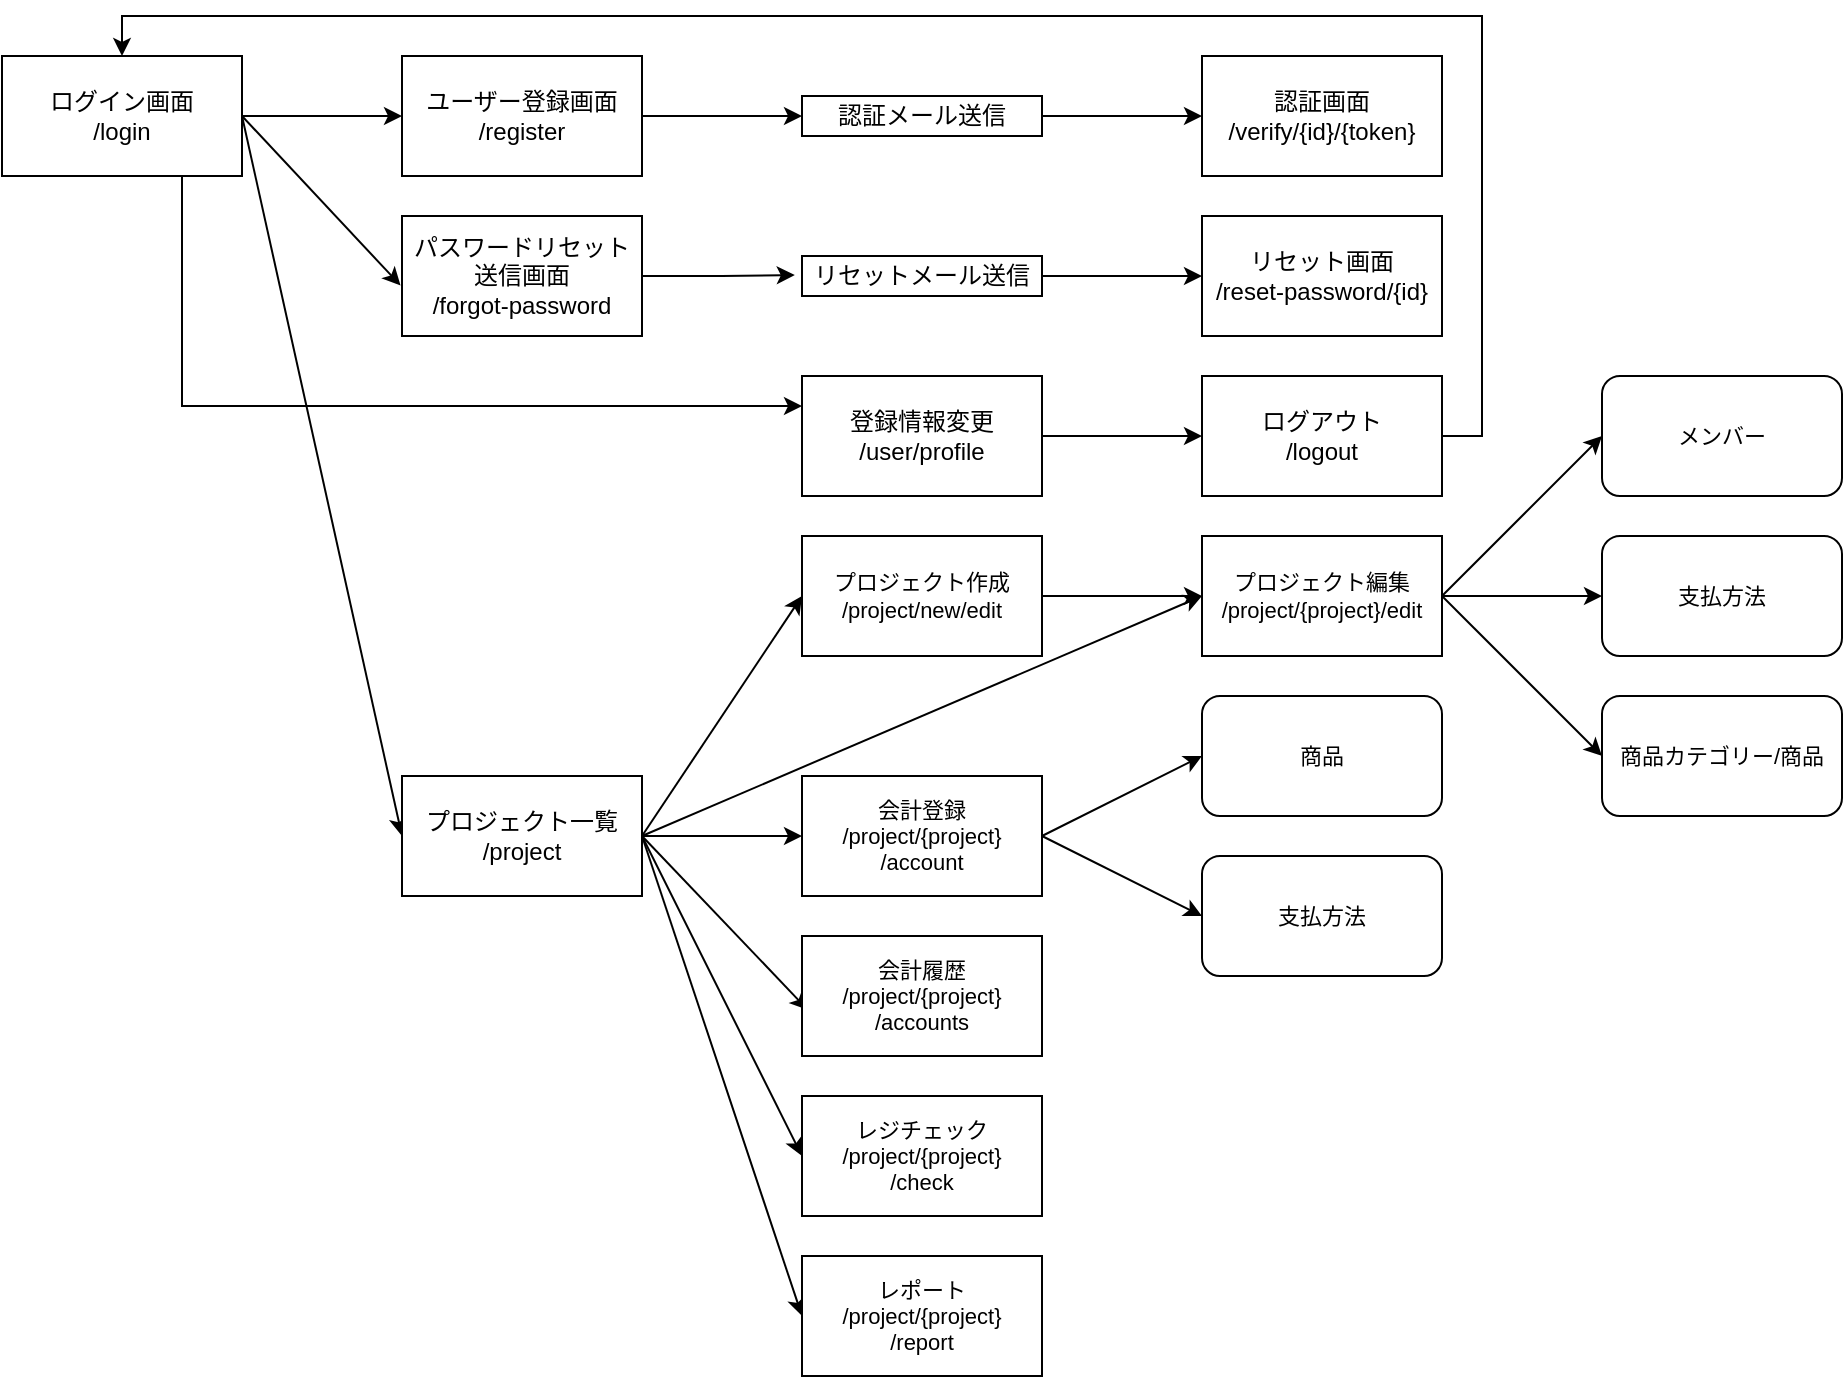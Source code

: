 <mxfile version="21.7.4" type="github">
  <diagram name="ページ1" id="rvhZL-t9ZAEdp0vIsql-">
    <mxGraphModel dx="1793" dy="938" grid="1" gridSize="10" guides="1" tooltips="1" connect="1" arrows="1" fold="1" page="1" pageScale="1" pageWidth="1654" pageHeight="1169" math="0" shadow="0">
      <root>
        <mxCell id="0" />
        <mxCell id="1" parent="0" />
        <mxCell id="9mrHt0dbCBhxYeRSQOHm-1" style="edgeStyle=orthogonalEdgeStyle;rounded=0;orthogonalLoop=1;jettySize=auto;html=1;exitX=1;exitY=0.5;exitDx=0;exitDy=0;entryX=0;entryY=0.5;entryDx=0;entryDy=0;" parent="1" source="9mrHt0dbCBhxYeRSQOHm-4" target="9mrHt0dbCBhxYeRSQOHm-6" edge="1">
          <mxGeometry relative="1" as="geometry" />
        </mxCell>
        <mxCell id="9mrHt0dbCBhxYeRSQOHm-2" style="rounded=0;orthogonalLoop=1;jettySize=auto;html=1;exitX=1;exitY=0.5;exitDx=0;exitDy=0;entryX=-0.006;entryY=0.579;entryDx=0;entryDy=0;entryPerimeter=0;" parent="1" source="9mrHt0dbCBhxYeRSQOHm-4" target="9mrHt0dbCBhxYeRSQOHm-8" edge="1">
          <mxGeometry relative="1" as="geometry" />
        </mxCell>
        <mxCell id="9mrHt0dbCBhxYeRSQOHm-3" style="edgeStyle=orthogonalEdgeStyle;rounded=0;orthogonalLoop=1;jettySize=auto;html=1;exitX=0.75;exitY=1;exitDx=0;exitDy=0;entryX=0;entryY=0.25;entryDx=0;entryDy=0;" parent="1" source="9mrHt0dbCBhxYeRSQOHm-4" target="9mrHt0dbCBhxYeRSQOHm-16" edge="1">
          <mxGeometry relative="1" as="geometry">
            <Array as="points">
              <mxPoint x="130" y="215" />
            </Array>
          </mxGeometry>
        </mxCell>
        <mxCell id="9mrHt0dbCBhxYeRSQOHm-21" style="rounded=0;orthogonalLoop=1;jettySize=auto;html=1;exitX=1;exitY=0.5;exitDx=0;exitDy=0;entryX=0;entryY=0.5;entryDx=0;entryDy=0;" parent="1" source="9mrHt0dbCBhxYeRSQOHm-4" target="9mrHt0dbCBhxYeRSQOHm-20" edge="1">
          <mxGeometry relative="1" as="geometry" />
        </mxCell>
        <mxCell id="9mrHt0dbCBhxYeRSQOHm-4" value="ログイン画面&lt;br&gt;/login" style="rounded=0;whiteSpace=wrap;html=1;" parent="1" vertex="1">
          <mxGeometry x="40" y="40" width="120" height="60" as="geometry" />
        </mxCell>
        <mxCell id="9mrHt0dbCBhxYeRSQOHm-5" style="edgeStyle=orthogonalEdgeStyle;rounded=0;orthogonalLoop=1;jettySize=auto;html=1;exitX=1;exitY=0.5;exitDx=0;exitDy=0;entryX=0;entryY=0.5;entryDx=0;entryDy=0;" parent="1" source="9mrHt0dbCBhxYeRSQOHm-6" target="9mrHt0dbCBhxYeRSQOHm-13" edge="1">
          <mxGeometry relative="1" as="geometry" />
        </mxCell>
        <mxCell id="9mrHt0dbCBhxYeRSQOHm-6" value="ユーザー登録画面&lt;br&gt;/register" style="rounded=0;whiteSpace=wrap;html=1;" parent="1" vertex="1">
          <mxGeometry x="240" y="40" width="120" height="60" as="geometry" />
        </mxCell>
        <mxCell id="9mrHt0dbCBhxYeRSQOHm-7" style="edgeStyle=orthogonalEdgeStyle;rounded=0;orthogonalLoop=1;jettySize=auto;html=1;exitX=1;exitY=0.5;exitDx=0;exitDy=0;entryX=-0.03;entryY=0.476;entryDx=0;entryDy=0;entryPerimeter=0;" parent="1" source="9mrHt0dbCBhxYeRSQOHm-8" target="9mrHt0dbCBhxYeRSQOHm-10" edge="1">
          <mxGeometry relative="1" as="geometry" />
        </mxCell>
        <mxCell id="9mrHt0dbCBhxYeRSQOHm-8" value="パスワードリセット送信画面&lt;br&gt;/forgot-password" style="rounded=0;whiteSpace=wrap;html=1;" parent="1" vertex="1">
          <mxGeometry x="240" y="120" width="120" height="60" as="geometry" />
        </mxCell>
        <mxCell id="9mrHt0dbCBhxYeRSQOHm-9" style="edgeStyle=orthogonalEdgeStyle;rounded=0;orthogonalLoop=1;jettySize=auto;html=1;exitX=1;exitY=0.5;exitDx=0;exitDy=0;entryX=0;entryY=0.5;entryDx=0;entryDy=0;" parent="1" source="9mrHt0dbCBhxYeRSQOHm-10" target="9mrHt0dbCBhxYeRSQOHm-11" edge="1">
          <mxGeometry relative="1" as="geometry" />
        </mxCell>
        <mxCell id="9mrHt0dbCBhxYeRSQOHm-10" value="リセットメール送信" style="rounded=0;whiteSpace=wrap;html=1;" parent="1" vertex="1">
          <mxGeometry x="440" y="140" width="120" height="20" as="geometry" />
        </mxCell>
        <mxCell id="9mrHt0dbCBhxYeRSQOHm-11" value="リセット画面&lt;br&gt;/reset-password/{id}" style="rounded=0;whiteSpace=wrap;html=1;" parent="1" vertex="1">
          <mxGeometry x="640" y="120" width="120" height="60" as="geometry" />
        </mxCell>
        <mxCell id="9mrHt0dbCBhxYeRSQOHm-12" style="edgeStyle=orthogonalEdgeStyle;rounded=0;orthogonalLoop=1;jettySize=auto;html=1;exitX=1;exitY=0.5;exitDx=0;exitDy=0;entryX=0;entryY=0.5;entryDx=0;entryDy=0;" parent="1" source="9mrHt0dbCBhxYeRSQOHm-13" target="9mrHt0dbCBhxYeRSQOHm-14" edge="1">
          <mxGeometry relative="1" as="geometry" />
        </mxCell>
        <mxCell id="9mrHt0dbCBhxYeRSQOHm-13" value="認証メール送信" style="rounded=0;whiteSpace=wrap;html=1;" parent="1" vertex="1">
          <mxGeometry x="440" y="60" width="120" height="20" as="geometry" />
        </mxCell>
        <mxCell id="9mrHt0dbCBhxYeRSQOHm-14" value="認証画面&lt;br&gt;/verify/{id}/{token}" style="rounded=0;whiteSpace=wrap;html=1;" parent="1" vertex="1">
          <mxGeometry x="640" y="40" width="120" height="60" as="geometry" />
        </mxCell>
        <mxCell id="9mrHt0dbCBhxYeRSQOHm-15" style="edgeStyle=orthogonalEdgeStyle;rounded=0;orthogonalLoop=1;jettySize=auto;html=1;exitX=1;exitY=0.5;exitDx=0;exitDy=0;entryX=0;entryY=0.5;entryDx=0;entryDy=0;" parent="1" source="9mrHt0dbCBhxYeRSQOHm-16" target="9mrHt0dbCBhxYeRSQOHm-18" edge="1">
          <mxGeometry relative="1" as="geometry" />
        </mxCell>
        <mxCell id="9mrHt0dbCBhxYeRSQOHm-16" value="登録情報変更&lt;br&gt;/user/profile" style="rounded=0;whiteSpace=wrap;html=1;" parent="1" vertex="1">
          <mxGeometry x="440" y="200" width="120" height="60" as="geometry" />
        </mxCell>
        <mxCell id="9mrHt0dbCBhxYeRSQOHm-17" style="edgeStyle=orthogonalEdgeStyle;rounded=0;orthogonalLoop=1;jettySize=auto;html=1;exitX=1;exitY=0.5;exitDx=0;exitDy=0;entryX=0.5;entryY=0;entryDx=0;entryDy=0;" parent="1" source="9mrHt0dbCBhxYeRSQOHm-18" target="9mrHt0dbCBhxYeRSQOHm-4" edge="1">
          <mxGeometry relative="1" as="geometry" />
        </mxCell>
        <mxCell id="9mrHt0dbCBhxYeRSQOHm-18" value="ログアウト&lt;br&gt;/logout" style="rounded=0;whiteSpace=wrap;html=1;" parent="1" vertex="1">
          <mxGeometry x="640" y="200" width="120" height="60" as="geometry" />
        </mxCell>
        <mxCell id="9mrHt0dbCBhxYeRSQOHm-26" style="edgeStyle=none;shape=connector;rounded=0;orthogonalLoop=1;jettySize=auto;html=1;exitX=1;exitY=0.5;exitDx=0;exitDy=0;entryX=0;entryY=0.5;entryDx=0;entryDy=0;labelBackgroundColor=default;strokeColor=default;fontFamily=Helvetica;fontSize=11;fontColor=default;endArrow=classic;" parent="1" source="9mrHt0dbCBhxYeRSQOHm-20" target="9mrHt0dbCBhxYeRSQOHm-22" edge="1">
          <mxGeometry relative="1" as="geometry" />
        </mxCell>
        <mxCell id="9mrHt0dbCBhxYeRSQOHm-27" style="edgeStyle=none;shape=connector;rounded=0;orthogonalLoop=1;jettySize=auto;html=1;exitX=1;exitY=0.5;exitDx=0;exitDy=0;entryX=0;entryY=0.5;entryDx=0;entryDy=0;labelBackgroundColor=default;strokeColor=default;fontFamily=Helvetica;fontSize=11;fontColor=default;endArrow=classic;" parent="1" source="9mrHt0dbCBhxYeRSQOHm-20" target="9mrHt0dbCBhxYeRSQOHm-23" edge="1">
          <mxGeometry relative="1" as="geometry" />
        </mxCell>
        <mxCell id="9mrHt0dbCBhxYeRSQOHm-39" style="edgeStyle=none;shape=connector;rounded=0;orthogonalLoop=1;jettySize=auto;html=1;exitX=1;exitY=0.5;exitDx=0;exitDy=0;entryX=0;entryY=0.5;entryDx=0;entryDy=0;labelBackgroundColor=default;strokeColor=default;fontFamily=Helvetica;fontSize=11;fontColor=default;endArrow=classic;" parent="1" source="9mrHt0dbCBhxYeRSQOHm-20" target="9mrHt0dbCBhxYeRSQOHm-34" edge="1">
          <mxGeometry relative="1" as="geometry" />
        </mxCell>
        <mxCell id="9mrHt0dbCBhxYeRSQOHm-41" style="edgeStyle=none;shape=connector;rounded=0;orthogonalLoop=1;jettySize=auto;html=1;exitX=1;exitY=0.5;exitDx=0;exitDy=0;entryX=0.025;entryY=0.617;entryDx=0;entryDy=0;entryPerimeter=0;labelBackgroundColor=default;strokeColor=default;fontFamily=Helvetica;fontSize=11;fontColor=default;endArrow=classic;" parent="1" source="9mrHt0dbCBhxYeRSQOHm-20" target="9mrHt0dbCBhxYeRSQOHm-40" edge="1">
          <mxGeometry relative="1" as="geometry" />
        </mxCell>
        <mxCell id="9mrHt0dbCBhxYeRSQOHm-44" style="edgeStyle=none;shape=connector;rounded=0;orthogonalLoop=1;jettySize=auto;html=1;exitX=1;exitY=0.5;exitDx=0;exitDy=0;entryX=0;entryY=0.5;entryDx=0;entryDy=0;labelBackgroundColor=default;strokeColor=default;fontFamily=Helvetica;fontSize=11;fontColor=default;endArrow=classic;" parent="1" source="9mrHt0dbCBhxYeRSQOHm-20" target="9mrHt0dbCBhxYeRSQOHm-42" edge="1">
          <mxGeometry relative="1" as="geometry" />
        </mxCell>
        <mxCell id="9mrHt0dbCBhxYeRSQOHm-45" style="edgeStyle=none;shape=connector;rounded=0;orthogonalLoop=1;jettySize=auto;html=1;exitX=1;exitY=0.5;exitDx=0;exitDy=0;entryX=0;entryY=0.5;entryDx=0;entryDy=0;labelBackgroundColor=default;strokeColor=default;fontFamily=Helvetica;fontSize=11;fontColor=default;endArrow=classic;" parent="1" source="9mrHt0dbCBhxYeRSQOHm-20" target="9mrHt0dbCBhxYeRSQOHm-43" edge="1">
          <mxGeometry relative="1" as="geometry" />
        </mxCell>
        <mxCell id="9mrHt0dbCBhxYeRSQOHm-20" value="プロジェクト一覧&lt;br&gt;/project" style="rounded=0;whiteSpace=wrap;html=1;" parent="1" vertex="1">
          <mxGeometry x="240" y="400" width="120" height="60" as="geometry" />
        </mxCell>
        <mxCell id="9mrHt0dbCBhxYeRSQOHm-25" style="edgeStyle=none;shape=connector;rounded=0;orthogonalLoop=1;jettySize=auto;html=1;exitX=1;exitY=0.5;exitDx=0;exitDy=0;entryX=0;entryY=0.5;entryDx=0;entryDy=0;labelBackgroundColor=default;strokeColor=default;fontFamily=Helvetica;fontSize=11;fontColor=default;endArrow=classic;" parent="1" source="9mrHt0dbCBhxYeRSQOHm-22" target="9mrHt0dbCBhxYeRSQOHm-23" edge="1">
          <mxGeometry relative="1" as="geometry" />
        </mxCell>
        <mxCell id="9mrHt0dbCBhxYeRSQOHm-22" value="プロジェクト作成&lt;br&gt;/project/new/edit" style="rounded=0;whiteSpace=wrap;html=1;fontFamily=Helvetica;fontSize=11;fontColor=default;" parent="1" vertex="1">
          <mxGeometry x="440" y="280" width="120" height="60" as="geometry" />
        </mxCell>
        <mxCell id="9mrHt0dbCBhxYeRSQOHm-31" style="edgeStyle=none;shape=connector;rounded=0;orthogonalLoop=1;jettySize=auto;html=1;exitX=1;exitY=0.5;exitDx=0;exitDy=0;entryX=0;entryY=0.5;entryDx=0;entryDy=0;labelBackgroundColor=default;strokeColor=default;fontFamily=Helvetica;fontSize=11;fontColor=default;endArrow=classic;" parent="1" source="9mrHt0dbCBhxYeRSQOHm-23" target="9mrHt0dbCBhxYeRSQOHm-24" edge="1">
          <mxGeometry relative="1" as="geometry" />
        </mxCell>
        <mxCell id="9mrHt0dbCBhxYeRSQOHm-32" style="edgeStyle=none;shape=connector;rounded=0;orthogonalLoop=1;jettySize=auto;html=1;exitX=1;exitY=0.5;exitDx=0;exitDy=0;entryX=0;entryY=0.5;entryDx=0;entryDy=0;labelBackgroundColor=default;strokeColor=default;fontFamily=Helvetica;fontSize=11;fontColor=default;endArrow=classic;" parent="1" source="9mrHt0dbCBhxYeRSQOHm-23" target="9mrHt0dbCBhxYeRSQOHm-28" edge="1">
          <mxGeometry relative="1" as="geometry" />
        </mxCell>
        <mxCell id="9mrHt0dbCBhxYeRSQOHm-33" style="edgeStyle=none;shape=connector;rounded=0;orthogonalLoop=1;jettySize=auto;html=1;exitX=1;exitY=0.5;exitDx=0;exitDy=0;entryX=0;entryY=0.5;entryDx=0;entryDy=0;labelBackgroundColor=default;strokeColor=default;fontFamily=Helvetica;fontSize=11;fontColor=default;endArrow=classic;" parent="1" source="9mrHt0dbCBhxYeRSQOHm-23" target="9mrHt0dbCBhxYeRSQOHm-29" edge="1">
          <mxGeometry relative="1" as="geometry" />
        </mxCell>
        <mxCell id="9mrHt0dbCBhxYeRSQOHm-23" value="プロジェクト編集&lt;br&gt;/project/{project}/edit" style="rounded=0;whiteSpace=wrap;html=1;fontFamily=Helvetica;fontSize=11;fontColor=default;" parent="1" vertex="1">
          <mxGeometry x="640" y="280" width="120" height="60" as="geometry" />
        </mxCell>
        <mxCell id="9mrHt0dbCBhxYeRSQOHm-24" value="メンバー" style="rounded=1;whiteSpace=wrap;html=1;fontFamily=Helvetica;fontSize=11;fontColor=default;" parent="1" vertex="1">
          <mxGeometry x="840" y="200" width="120" height="60" as="geometry" />
        </mxCell>
        <mxCell id="9mrHt0dbCBhxYeRSQOHm-28" value="支払方法" style="rounded=1;whiteSpace=wrap;html=1;fontFamily=Helvetica;fontSize=11;fontColor=default;" parent="1" vertex="1">
          <mxGeometry x="840" y="280" width="120" height="60" as="geometry" />
        </mxCell>
        <mxCell id="9mrHt0dbCBhxYeRSQOHm-29" value="商品カテゴリー/商品" style="rounded=1;whiteSpace=wrap;html=1;fontFamily=Helvetica;fontSize=11;fontColor=default;" parent="1" vertex="1">
          <mxGeometry x="840" y="360" width="120" height="60" as="geometry" />
        </mxCell>
        <mxCell id="9mrHt0dbCBhxYeRSQOHm-37" style="edgeStyle=none;shape=connector;rounded=0;orthogonalLoop=1;jettySize=auto;html=1;exitX=1;exitY=0.5;exitDx=0;exitDy=0;entryX=0;entryY=0.5;entryDx=0;entryDy=0;labelBackgroundColor=default;strokeColor=default;fontFamily=Helvetica;fontSize=11;fontColor=default;endArrow=classic;" parent="1" source="9mrHt0dbCBhxYeRSQOHm-34" target="9mrHt0dbCBhxYeRSQOHm-35" edge="1">
          <mxGeometry relative="1" as="geometry" />
        </mxCell>
        <mxCell id="9mrHt0dbCBhxYeRSQOHm-38" style="edgeStyle=none;shape=connector;rounded=0;orthogonalLoop=1;jettySize=auto;html=1;exitX=1;exitY=0.5;exitDx=0;exitDy=0;entryX=0;entryY=0.5;entryDx=0;entryDy=0;labelBackgroundColor=default;strokeColor=default;fontFamily=Helvetica;fontSize=11;fontColor=default;endArrow=classic;" parent="1" source="9mrHt0dbCBhxYeRSQOHm-34" target="9mrHt0dbCBhxYeRSQOHm-36" edge="1">
          <mxGeometry relative="1" as="geometry" />
        </mxCell>
        <mxCell id="9mrHt0dbCBhxYeRSQOHm-34" value="会計登録&lt;br&gt;/project/{project}&lt;br&gt;/account" style="rounded=0;whiteSpace=wrap;html=1;fontFamily=Helvetica;fontSize=11;fontColor=default;" parent="1" vertex="1">
          <mxGeometry x="440" y="400" width="120" height="60" as="geometry" />
        </mxCell>
        <mxCell id="9mrHt0dbCBhxYeRSQOHm-35" value="商品" style="rounded=1;whiteSpace=wrap;html=1;fontFamily=Helvetica;fontSize=11;fontColor=default;" parent="1" vertex="1">
          <mxGeometry x="640" y="360" width="120" height="60" as="geometry" />
        </mxCell>
        <mxCell id="9mrHt0dbCBhxYeRSQOHm-36" value="支払方法" style="rounded=1;whiteSpace=wrap;html=1;fontFamily=Helvetica;fontSize=11;fontColor=default;" parent="1" vertex="1">
          <mxGeometry x="640" y="440" width="120" height="60" as="geometry" />
        </mxCell>
        <mxCell id="9mrHt0dbCBhxYeRSQOHm-40" value="会計履歴&lt;br&gt;/project/{project}&lt;br&gt;/accounts" style="rounded=0;whiteSpace=wrap;html=1;fontFamily=Helvetica;fontSize=11;fontColor=default;" parent="1" vertex="1">
          <mxGeometry x="440" y="480" width="120" height="60" as="geometry" />
        </mxCell>
        <mxCell id="9mrHt0dbCBhxYeRSQOHm-42" value="レジチェック&lt;br&gt;/project/{project}&lt;br&gt;/check" style="rounded=0;whiteSpace=wrap;html=1;fontFamily=Helvetica;fontSize=11;fontColor=default;" parent="1" vertex="1">
          <mxGeometry x="440" y="560" width="120" height="60" as="geometry" />
        </mxCell>
        <mxCell id="9mrHt0dbCBhxYeRSQOHm-43" value="レポート&lt;br&gt;/project/{project}&lt;br&gt;/report" style="rounded=0;whiteSpace=wrap;html=1;fontFamily=Helvetica;fontSize=11;fontColor=default;" parent="1" vertex="1">
          <mxGeometry x="440" y="640" width="120" height="60" as="geometry" />
        </mxCell>
      </root>
    </mxGraphModel>
  </diagram>
</mxfile>
